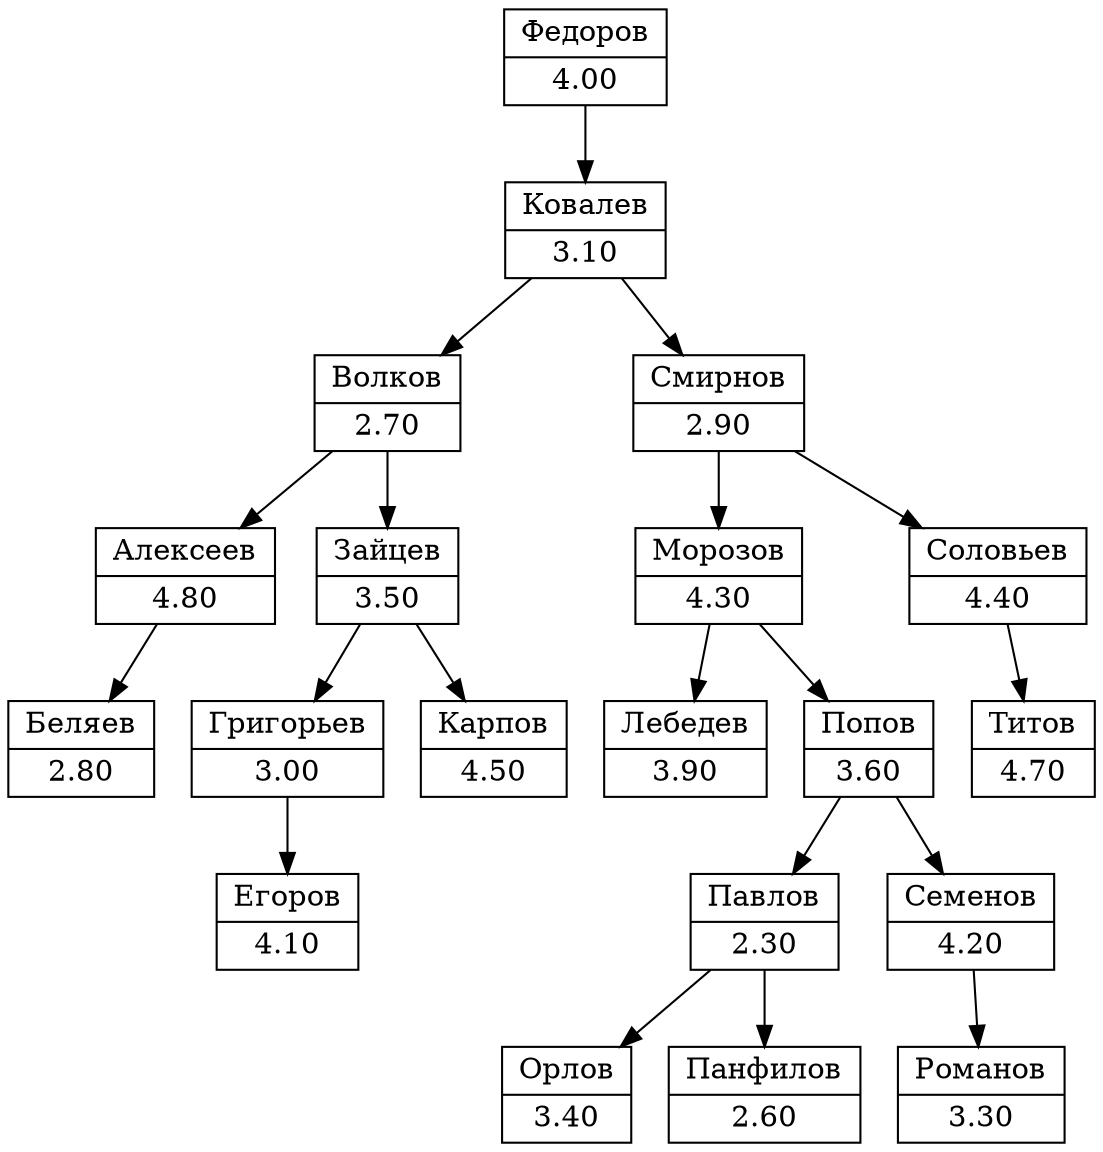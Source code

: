 digraph BST {
    node [shape=record];
    "Федоров" [label="{ Федоров | 4.00 }"];
    "Федоров" -> "Ковалев";
    "Ковалев" [label="{ Ковалев | 3.10 }"];
    "Ковалев" -> "Волков";
    "Волков" [label="{ Волков | 2.70 }"];
    "Волков" -> "Алексеев";
    "Алексеев" [label="{ Алексеев | 4.80 }"];
    "Алексеев" -> "Беляев";
    "Беляев" [label="{ Беляев | 2.80 }"];
    "Волков" -> "Зайцев";
    "Зайцев" [label="{ Зайцев | 3.50 }"];
    "Зайцев" -> "Григорьев";
    "Григорьев" [label="{ Григорьев | 3.00 }"];
    "Григорьев" -> "Егоров";
    "Егоров" [label="{ Егоров | 4.10 }"];
    "Зайцев" -> "Карпов";
    "Карпов" [label="{ Карпов | 4.50 }"];
    "Ковалев" -> "Смирнов";
    "Смирнов" [label="{ Смирнов | 2.90 }"];
    "Смирнов" -> "Морозов";
    "Морозов" [label="{ Морозов | 4.30 }"];
    "Морозов" -> "Лебедев";
    "Лебедев" [label="{ Лебедев | 3.90 }"];
    "Морозов" -> "Попов";
    "Попов" [label="{ Попов | 3.60 }"];
    "Попов" -> "Павлов";
    "Павлов" [label="{ Павлов | 2.30 }"];
    "Павлов" -> "Орлов";
    "Орлов" [label="{ Орлов | 3.40 }"];
    "Павлов" -> "Панфилов";
    "Панфилов" [label="{ Панфилов | 2.60 }"];
    "Попов" -> "Семенов";
    "Семенов" [label="{ Семенов | 4.20 }"];
    "Семенов" -> "Романов";
    "Романов" [label="{ Романов | 3.30 }"];
    "Смирнов" -> "Соловьев";
    "Соловьев" [label="{ Соловьев | 4.40 }"];
    "Соловьев" -> "Титов";
    "Титов" [label="{ Титов | 4.70 }"];
}
